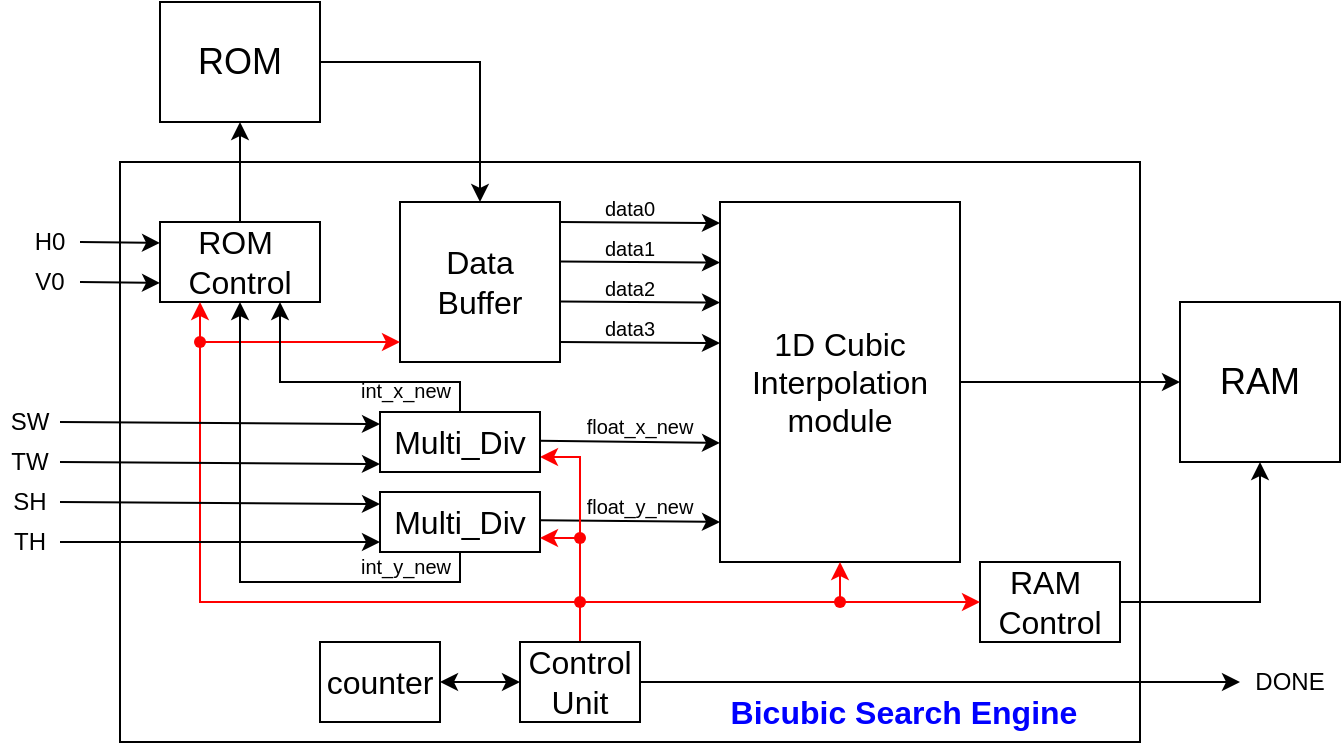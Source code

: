 <mxfile version="24.7.10">
  <diagram name="Page-1" id="dCeT_T4BUNJsela_dvC5">
    <mxGraphModel dx="330" dy="171" grid="1" gridSize="10" guides="1" tooltips="1" connect="1" arrows="1" fold="1" page="1" pageScale="1" pageWidth="850" pageHeight="1100" math="0" shadow="0">
      <root>
        <mxCell id="0" />
        <mxCell id="1" parent="0" />
        <mxCell id="sR-qSyOgznakilGUWpc5-3" value="" style="rounded=0;whiteSpace=wrap;html=1;" parent="1" vertex="1">
          <mxGeometry x="140" y="260" width="510" height="290" as="geometry" />
        </mxCell>
        <mxCell id="fdA77Q7U3nJS3zrDmhjw-5" value="" style="edgeStyle=orthogonalEdgeStyle;rounded=0;orthogonalLoop=1;jettySize=auto;html=1;entryX=0.5;entryY=0;entryDx=0;entryDy=0;" parent="1" source="fdA77Q7U3nJS3zrDmhjw-1" target="fdA77Q7U3nJS3zrDmhjw-6" edge="1">
          <mxGeometry relative="1" as="geometry" />
        </mxCell>
        <mxCell id="fdA77Q7U3nJS3zrDmhjw-1" value="&lt;font style=&quot;font-size: 18px;&quot;&gt;ROM&lt;/font&gt;" style="rounded=0;whiteSpace=wrap;html=1;" parent="1" vertex="1">
          <mxGeometry x="160" y="180" width="80" height="60" as="geometry" />
        </mxCell>
        <mxCell id="fdA77Q7U3nJS3zrDmhjw-2" value="&lt;font style=&quot;font-size: 18px;&quot;&gt;RAM&lt;/font&gt;" style="rounded=0;whiteSpace=wrap;html=1;" parent="1" vertex="1">
          <mxGeometry x="670" y="330" width="80" height="80" as="geometry" />
        </mxCell>
        <mxCell id="fdA77Q7U3nJS3zrDmhjw-7" value="" style="edgeStyle=orthogonalEdgeStyle;rounded=0;orthogonalLoop=1;jettySize=auto;html=1;entryX=0.5;entryY=1;entryDx=0;entryDy=0;" parent="1" source="fdA77Q7U3nJS3zrDmhjw-3" target="fdA77Q7U3nJS3zrDmhjw-1" edge="1">
          <mxGeometry relative="1" as="geometry" />
        </mxCell>
        <mxCell id="fdA77Q7U3nJS3zrDmhjw-3" value="&lt;font style=&quot;font-size: 16px;&quot;&gt;ROM&amp;nbsp;&lt;/font&gt;&lt;div style=&quot;font-size: 16px;&quot;&gt;&lt;font style=&quot;font-size: 16px;&quot;&gt;Control&lt;/font&gt;&lt;/div&gt;" style="rounded=0;whiteSpace=wrap;html=1;align=center;" parent="1" vertex="1">
          <mxGeometry x="160" y="290" width="80" height="40" as="geometry" />
        </mxCell>
        <mxCell id="fdA77Q7U3nJS3zrDmhjw-6" value="&lt;font style=&quot;font-size: 16px;&quot;&gt;Data Buffer&lt;/font&gt;" style="rounded=0;whiteSpace=wrap;html=1;align=center;" parent="1" vertex="1">
          <mxGeometry x="280" y="280" width="80" height="80" as="geometry" />
        </mxCell>
        <mxCell id="fdA77Q7U3nJS3zrDmhjw-53" style="edgeStyle=orthogonalEdgeStyle;rounded=0;orthogonalLoop=1;jettySize=auto;html=1;entryX=0.25;entryY=1;entryDx=0;entryDy=0;exitX=0.5;exitY=0;exitDx=0;exitDy=0;strokeColor=#ff0000;" parent="1" source="fdA77Q7U3nJS3zrDmhjw-8" target="fdA77Q7U3nJS3zrDmhjw-3" edge="1">
          <mxGeometry relative="1" as="geometry">
            <Array as="points">
              <mxPoint x="370" y="480" />
              <mxPoint x="180" y="480" />
            </Array>
          </mxGeometry>
        </mxCell>
        <mxCell id="fdA77Q7U3nJS3zrDmhjw-64" style="edgeStyle=orthogonalEdgeStyle;rounded=0;orthogonalLoop=1;jettySize=auto;html=1;entryX=0;entryY=0.5;entryDx=0;entryDy=0;" parent="1" source="fdA77Q7U3nJS3zrDmhjw-8" target="sR-qSyOgznakilGUWpc5-1" edge="1">
          <mxGeometry relative="1" as="geometry">
            <mxPoint x="720" y="520" as="targetPoint" />
          </mxGeometry>
        </mxCell>
        <mxCell id="fdA77Q7U3nJS3zrDmhjw-8" value="&lt;span style=&quot;font-size: 16px;&quot;&gt;Control&lt;br&gt;Unit&lt;/span&gt;" style="rounded=0;whiteSpace=wrap;html=1;align=center;" parent="1" vertex="1">
          <mxGeometry x="340" y="500" width="60" height="40" as="geometry" />
        </mxCell>
        <mxCell id="fdA77Q7U3nJS3zrDmhjw-14" value="&lt;font style=&quot;font-size: 16px;&quot;&gt;1D Cubic Interpolation&lt;br&gt;module&lt;/font&gt;" style="rounded=0;whiteSpace=wrap;html=1;align=center;" parent="1" vertex="1">
          <mxGeometry x="440" y="280" width="120" height="180" as="geometry" />
        </mxCell>
        <mxCell id="fdA77Q7U3nJS3zrDmhjw-18" value="" style="endArrow=classic;html=1;rounded=0;exitX=1;exitY=0.5;exitDx=0;exitDy=0;entryX=0;entryY=0.5;entryDx=0;entryDy=0;" parent="1" source="fdA77Q7U3nJS3zrDmhjw-26" edge="1">
          <mxGeometry width="50" height="50" relative="1" as="geometry">
            <mxPoint x="190" y="449" as="sourcePoint" />
            <mxPoint x="270" y="450" as="targetPoint" />
          </mxGeometry>
        </mxCell>
        <mxCell id="fdA77Q7U3nJS3zrDmhjw-19" value="" style="endArrow=classic;html=1;rounded=0;exitX=1;exitY=0.5;exitDx=0;exitDy=0;entryX=0;entryY=0.5;entryDx=0;entryDy=0;" parent="1" source="fdA77Q7U3nJS3zrDmhjw-25" edge="1">
          <mxGeometry width="50" height="50" relative="1" as="geometry">
            <mxPoint x="190" y="430" as="sourcePoint" />
            <mxPoint x="270" y="431" as="targetPoint" />
          </mxGeometry>
        </mxCell>
        <mxCell id="fdA77Q7U3nJS3zrDmhjw-20" value="" style="endArrow=classic;html=1;rounded=0;exitX=1;exitY=0.5;exitDx=0;exitDy=0;entryX=0;entryY=0.5;entryDx=0;entryDy=0;" parent="1" source="fdA77Q7U3nJS3zrDmhjw-24" edge="1">
          <mxGeometry width="50" height="50" relative="1" as="geometry">
            <mxPoint x="190" y="410" as="sourcePoint" />
            <mxPoint x="270" y="411" as="targetPoint" />
          </mxGeometry>
        </mxCell>
        <mxCell id="fdA77Q7U3nJS3zrDmhjw-21" value="" style="endArrow=classic;html=1;rounded=0;exitX=1;exitY=0.5;exitDx=0;exitDy=0;entryX=0;entryY=0.5;entryDx=0;entryDy=0;" parent="1" source="fdA77Q7U3nJS3zrDmhjw-22" edge="1">
          <mxGeometry width="50" height="50" relative="1" as="geometry">
            <mxPoint x="190" y="390" as="sourcePoint" />
            <mxPoint x="270" y="391" as="targetPoint" />
          </mxGeometry>
        </mxCell>
        <mxCell id="fdA77Q7U3nJS3zrDmhjw-22" value="SW" style="text;html=1;align=center;verticalAlign=middle;whiteSpace=wrap;rounded=0;" parent="1" vertex="1">
          <mxGeometry x="80" y="380" width="30" height="20" as="geometry" />
        </mxCell>
        <mxCell id="fdA77Q7U3nJS3zrDmhjw-24" value="TW" style="text;html=1;align=center;verticalAlign=middle;whiteSpace=wrap;rounded=0;" parent="1" vertex="1">
          <mxGeometry x="80" y="400" width="30" height="20" as="geometry" />
        </mxCell>
        <mxCell id="fdA77Q7U3nJS3zrDmhjw-25" value="SH" style="text;html=1;align=center;verticalAlign=middle;whiteSpace=wrap;rounded=0;" parent="1" vertex="1">
          <mxGeometry x="80" y="420" width="30" height="20" as="geometry" />
        </mxCell>
        <mxCell id="fdA77Q7U3nJS3zrDmhjw-26" value="TH" style="text;html=1;align=center;verticalAlign=middle;whiteSpace=wrap;rounded=0;" parent="1" vertex="1">
          <mxGeometry x="80" y="440" width="30" height="20" as="geometry" />
        </mxCell>
        <mxCell id="fdA77Q7U3nJS3zrDmhjw-27" value="" style="endArrow=classic;html=1;rounded=0;exitX=1;exitY=0.5;exitDx=0;exitDy=0;entryX=0;entryY=0.5;entryDx=0;entryDy=0;" parent="1" source="fdA77Q7U3nJS3zrDmhjw-33" edge="1">
          <mxGeometry width="50" height="50" relative="1" as="geometry">
            <mxPoint x="120.0" y="320" as="sourcePoint" />
            <mxPoint x="160" y="320.5" as="targetPoint" />
          </mxGeometry>
        </mxCell>
        <mxCell id="fdA77Q7U3nJS3zrDmhjw-28" value="" style="endArrow=classic;html=1;rounded=0;exitX=1;exitY=0.5;exitDx=0;exitDy=0;entryX=0;entryY=0.5;entryDx=0;entryDy=0;" parent="1" source="fdA77Q7U3nJS3zrDmhjw-32" edge="1">
          <mxGeometry width="50" height="50" relative="1" as="geometry">
            <mxPoint x="120.0" y="300" as="sourcePoint" />
            <mxPoint x="160" y="300.5" as="targetPoint" />
          </mxGeometry>
        </mxCell>
        <mxCell id="fdA77Q7U3nJS3zrDmhjw-32" value="H0" style="text;html=1;align=center;verticalAlign=middle;whiteSpace=wrap;rounded=0;" parent="1" vertex="1">
          <mxGeometry x="90" y="290" width="30" height="20" as="geometry" />
        </mxCell>
        <mxCell id="fdA77Q7U3nJS3zrDmhjw-33" value="V0" style="text;html=1;align=center;verticalAlign=middle;whiteSpace=wrap;rounded=0;" parent="1" vertex="1">
          <mxGeometry x="90" y="310" width="30" height="20" as="geometry" />
        </mxCell>
        <mxCell id="fdA77Q7U3nJS3zrDmhjw-35" value="" style="endArrow=classic;html=1;rounded=0;entryX=0;entryY=0.5;entryDx=0;entryDy=0;" parent="1" edge="1">
          <mxGeometry width="50" height="50" relative="1" as="geometry">
            <mxPoint x="360" y="350" as="sourcePoint" />
            <mxPoint x="440" y="350.5" as="targetPoint" />
          </mxGeometry>
        </mxCell>
        <mxCell id="fdA77Q7U3nJS3zrDmhjw-36" value="" style="endArrow=classic;html=1;rounded=0;entryX=0;entryY=0.5;entryDx=0;entryDy=0;" parent="1" edge="1">
          <mxGeometry width="50" height="50" relative="1" as="geometry">
            <mxPoint x="360" y="329.75" as="sourcePoint" />
            <mxPoint x="440" y="330.25" as="targetPoint" />
          </mxGeometry>
        </mxCell>
        <mxCell id="fdA77Q7U3nJS3zrDmhjw-37" value="" style="endArrow=classic;html=1;rounded=0;entryX=0;entryY=0.5;entryDx=0;entryDy=0;" parent="1" edge="1">
          <mxGeometry width="50" height="50" relative="1" as="geometry">
            <mxPoint x="360" y="309.75" as="sourcePoint" />
            <mxPoint x="440" y="310.25" as="targetPoint" />
          </mxGeometry>
        </mxCell>
        <mxCell id="fdA77Q7U3nJS3zrDmhjw-38" value="" style="endArrow=classic;html=1;rounded=0;entryX=0;entryY=0.5;entryDx=0;entryDy=0;" parent="1" edge="1">
          <mxGeometry width="50" height="50" relative="1" as="geometry">
            <mxPoint x="360" y="290" as="sourcePoint" />
            <mxPoint x="440" y="290.5" as="targetPoint" />
          </mxGeometry>
        </mxCell>
        <mxCell id="fdA77Q7U3nJS3zrDmhjw-51" value="" style="edgeStyle=orthogonalEdgeStyle;rounded=0;orthogonalLoop=1;jettySize=auto;html=1;" parent="1" source="fdA77Q7U3nJS3zrDmhjw-40" target="fdA77Q7U3nJS3zrDmhjw-2" edge="1">
          <mxGeometry relative="1" as="geometry" />
        </mxCell>
        <mxCell id="fdA77Q7U3nJS3zrDmhjw-40" value="&lt;font style=&quot;font-size: 16px;&quot;&gt;RAM&amp;nbsp;&lt;/font&gt;&lt;div style=&quot;font-size: 16px;&quot;&gt;&lt;font style=&quot;font-size: 16px;&quot;&gt;Control&lt;/font&gt;&lt;/div&gt;" style="rounded=0;whiteSpace=wrap;html=1;align=center;" parent="1" vertex="1">
          <mxGeometry x="570" y="460" width="70" height="40" as="geometry" />
        </mxCell>
        <mxCell id="fdA77Q7U3nJS3zrDmhjw-41" value="" style="endArrow=classic;html=1;rounded=0;entryX=0;entryY=0.5;entryDx=0;entryDy=0;exitX=1;exitY=0.5;exitDx=0;exitDy=0;" parent="1" source="fdA77Q7U3nJS3zrDmhjw-14" target="fdA77Q7U3nJS3zrDmhjw-2" edge="1">
          <mxGeometry width="50" height="50" relative="1" as="geometry">
            <mxPoint x="530" y="369.72" as="sourcePoint" />
            <mxPoint x="610" y="370.22" as="targetPoint" />
          </mxGeometry>
        </mxCell>
        <mxCell id="fdA77Q7U3nJS3zrDmhjw-42" value="" style="endArrow=classic;html=1;rounded=0;entryX=0;entryY=0.5;entryDx=0;entryDy=0;exitX=1;exitY=0.469;exitDx=0;exitDy=0;exitPerimeter=0;" parent="1" edge="1" source="Ad5kLFiIb3YXx4Re1d58-3">
          <mxGeometry width="50" height="50" relative="1" as="geometry">
            <mxPoint x="360" y="439.5" as="sourcePoint" />
            <mxPoint x="440" y="440" as="targetPoint" />
          </mxGeometry>
        </mxCell>
        <mxCell id="fdA77Q7U3nJS3zrDmhjw-43" value="" style="endArrow=classic;html=1;rounded=0;entryX=0;entryY=0.5;entryDx=0;entryDy=0;exitX=0.997;exitY=0.48;exitDx=0;exitDy=0;exitPerimeter=0;" parent="1" edge="1" source="Ad5kLFiIb3YXx4Re1d58-1">
          <mxGeometry width="50" height="50" relative="1" as="geometry">
            <mxPoint x="360" y="400" as="sourcePoint" />
            <mxPoint x="440" y="400.5" as="targetPoint" />
          </mxGeometry>
        </mxCell>
        <mxCell id="fdA77Q7U3nJS3zrDmhjw-44" value="data0" style="text;html=1;align=center;verticalAlign=middle;whiteSpace=wrap;rounded=0;fontSize=10;" parent="1" vertex="1">
          <mxGeometry x="370" y="273" width="50" height="20" as="geometry" />
        </mxCell>
        <mxCell id="fdA77Q7U3nJS3zrDmhjw-45" value="data1" style="text;html=1;align=center;verticalAlign=middle;whiteSpace=wrap;rounded=0;fontSize=10;" parent="1" vertex="1">
          <mxGeometry x="370" y="293" width="50" height="20" as="geometry" />
        </mxCell>
        <mxCell id="fdA77Q7U3nJS3zrDmhjw-46" value="data2" style="text;html=1;align=center;verticalAlign=middle;whiteSpace=wrap;rounded=0;fontSize=10;" parent="1" vertex="1">
          <mxGeometry x="370" y="313" width="50" height="20" as="geometry" />
        </mxCell>
        <mxCell id="fdA77Q7U3nJS3zrDmhjw-47" value="data3" style="text;html=1;align=center;verticalAlign=middle;whiteSpace=wrap;rounded=0;fontSize=10;" parent="1" vertex="1">
          <mxGeometry x="370" y="333" width="50" height="20" as="geometry" />
        </mxCell>
        <mxCell id="fdA77Q7U3nJS3zrDmhjw-48" value="float_x_new" style="text;html=1;align=center;verticalAlign=middle;whiteSpace=wrap;rounded=0;fontSize=10;" parent="1" vertex="1">
          <mxGeometry x="365" y="382" width="70" height="20" as="geometry" />
        </mxCell>
        <mxCell id="fdA77Q7U3nJS3zrDmhjw-49" value="float_y_new" style="text;html=1;align=center;verticalAlign=middle;whiteSpace=wrap;rounded=0;fontSize=10;" parent="1" vertex="1">
          <mxGeometry x="365" y="422" width="70" height="20" as="geometry" />
        </mxCell>
        <mxCell id="fdA77Q7U3nJS3zrDmhjw-54" style="edgeStyle=orthogonalEdgeStyle;rounded=0;orthogonalLoop=1;jettySize=auto;html=1;entryX=0;entryY=0.5;entryDx=0;entryDy=0;startArrow=classic;startFill=1;" parent="1" source="fdA77Q7U3nJS3zrDmhjw-50" target="fdA77Q7U3nJS3zrDmhjw-8" edge="1">
          <mxGeometry relative="1" as="geometry" />
        </mxCell>
        <mxCell id="fdA77Q7U3nJS3zrDmhjw-50" value="&lt;span style=&quot;font-size: 16px;&quot;&gt;counter&lt;/span&gt;" style="rounded=0;whiteSpace=wrap;html=1;align=center;" parent="1" vertex="1">
          <mxGeometry x="240" y="500" width="60" height="40" as="geometry" />
        </mxCell>
        <mxCell id="fdA77Q7U3nJS3zrDmhjw-57" style="edgeStyle=orthogonalEdgeStyle;rounded=0;orthogonalLoop=1;jettySize=auto;html=1;strokeColor=#ff0000;entryX=1;entryY=0.75;entryDx=0;entryDy=0;" parent="1" source="fdA77Q7U3nJS3zrDmhjw-55" target="Ad5kLFiIb3YXx4Re1d58-1" edge="1">
          <mxGeometry relative="1" as="geometry">
            <mxPoint x="320" y="450" as="targetPoint" />
            <Array as="points">
              <mxPoint x="370" y="480" />
              <mxPoint x="370" y="408" />
            </Array>
          </mxGeometry>
        </mxCell>
        <mxCell id="fdA77Q7U3nJS3zrDmhjw-58" style="edgeStyle=orthogonalEdgeStyle;rounded=0;orthogonalLoop=1;jettySize=auto;html=1;strokeColor=#ff0000;" parent="1" source="fdA77Q7U3nJS3zrDmhjw-55" target="fdA77Q7U3nJS3zrDmhjw-40" edge="1">
          <mxGeometry relative="1" as="geometry" />
        </mxCell>
        <mxCell id="fdA77Q7U3nJS3zrDmhjw-55" value="" style="shape=waypoint;sketch=0;fillStyle=solid;size=6;pointerEvents=1;points=[];fillColor=none;resizable=0;rotatable=0;perimeter=centerPerimeter;snapToPoint=1;strokeColor=#ff0000;" parent="1" vertex="1">
          <mxGeometry x="360" y="470" width="20" height="20" as="geometry" />
        </mxCell>
        <mxCell id="fdA77Q7U3nJS3zrDmhjw-59" value="" style="shape=waypoint;sketch=0;fillStyle=solid;size=6;pointerEvents=1;points=[];fillColor=none;resizable=0;rotatable=0;perimeter=centerPerimeter;snapToPoint=1;strokeColor=#ff0000;" parent="1" vertex="1">
          <mxGeometry x="170" y="340" width="20" height="20" as="geometry" />
        </mxCell>
        <mxCell id="fdA77Q7U3nJS3zrDmhjw-61" style="edgeStyle=orthogonalEdgeStyle;rounded=0;orthogonalLoop=1;jettySize=auto;html=1;entryX=0;entryY=0.875;entryDx=0;entryDy=0;entryPerimeter=0;strokeColor=#ff0000;exitX=0.363;exitY=0.494;exitDx=0;exitDy=0;exitPerimeter=0;" parent="1" source="fdA77Q7U3nJS3zrDmhjw-59" target="fdA77Q7U3nJS3zrDmhjw-6" edge="1">
          <mxGeometry relative="1" as="geometry" />
        </mxCell>
        <mxCell id="fdA77Q7U3nJS3zrDmhjw-63" style="edgeStyle=orthogonalEdgeStyle;rounded=0;orthogonalLoop=1;jettySize=auto;html=1;entryX=0.5;entryY=1;entryDx=0;entryDy=0;strokeColor=#FF0000;" parent="1" source="fdA77Q7U3nJS3zrDmhjw-62" target="fdA77Q7U3nJS3zrDmhjw-14" edge="1">
          <mxGeometry relative="1" as="geometry" />
        </mxCell>
        <mxCell id="fdA77Q7U3nJS3zrDmhjw-62" value="" style="shape=waypoint;sketch=0;fillStyle=solid;size=6;pointerEvents=1;points=[];fillColor=none;resizable=0;rotatable=0;perimeter=centerPerimeter;snapToPoint=1;strokeColor=#ff0000;" parent="1" vertex="1">
          <mxGeometry x="490" y="470" width="20" height="20" as="geometry" />
        </mxCell>
        <mxCell id="sR-qSyOgznakilGUWpc5-1" value="DONE" style="text;html=1;align=center;verticalAlign=middle;whiteSpace=wrap;rounded=0;" parent="1" vertex="1">
          <mxGeometry x="700" y="510" width="50" height="20" as="geometry" />
        </mxCell>
        <mxCell id="sR-qSyOgznakilGUWpc5-4" value="&lt;b&gt;&lt;font style=&quot;font-size: 16px;&quot;&gt;Bicubic Search Engine&lt;/font&gt;&lt;/b&gt;" style="text;html=1;align=center;verticalAlign=middle;whiteSpace=wrap;rounded=0;fontColor=#0000FF;" parent="1" vertex="1">
          <mxGeometry x="437" y="525" width="190" height="20" as="geometry" />
        </mxCell>
        <mxCell id="Ad5kLFiIb3YXx4Re1d58-1" value="&lt;font style=&quot;font-size: 16px;&quot;&gt;Multi_Div&lt;/font&gt;" style="rounded=0;whiteSpace=wrap;html=1;align=center;" vertex="1" parent="1">
          <mxGeometry x="270" y="385" width="80" height="30" as="geometry" />
        </mxCell>
        <mxCell id="Ad5kLFiIb3YXx4Re1d58-3" value="&lt;font style=&quot;font-size: 16px;&quot;&gt;Multi_Div&lt;/font&gt;" style="rounded=0;whiteSpace=wrap;html=1;align=center;" vertex="1" parent="1">
          <mxGeometry x="270" y="425" width="80" height="30" as="geometry" />
        </mxCell>
        <mxCell id="Ad5kLFiIb3YXx4Re1d58-4" value="" style="endArrow=classic;html=1;rounded=0;entryX=0.5;entryY=1;entryDx=0;entryDy=0;exitX=0.5;exitY=1;exitDx=0;exitDy=0;edgeStyle=orthogonalEdgeStyle;" edge="1" parent="1" source="Ad5kLFiIb3YXx4Re1d58-3" target="fdA77Q7U3nJS3zrDmhjw-3">
          <mxGeometry width="50" height="50" relative="1" as="geometry">
            <mxPoint x="370" y="449.5" as="sourcePoint" />
            <mxPoint x="450" y="450" as="targetPoint" />
            <Array as="points">
              <mxPoint x="310" y="470" />
              <mxPoint x="200" y="470" />
            </Array>
          </mxGeometry>
        </mxCell>
        <mxCell id="Ad5kLFiIb3YXx4Re1d58-6" value="" style="endArrow=classic;html=1;rounded=0;entryX=0.75;entryY=1;entryDx=0;entryDy=0;exitX=0.5;exitY=0;exitDx=0;exitDy=0;edgeStyle=orthogonalEdgeStyle;" edge="1" parent="1" source="Ad5kLFiIb3YXx4Re1d58-1" target="fdA77Q7U3nJS3zrDmhjw-3">
          <mxGeometry width="50" height="50" relative="1" as="geometry">
            <mxPoint x="310" y="465" as="sourcePoint" />
            <mxPoint x="230" y="340" as="targetPoint" />
            <Array as="points">
              <mxPoint x="310" y="370" />
              <mxPoint x="220" y="370" />
            </Array>
          </mxGeometry>
        </mxCell>
        <mxCell id="Ad5kLFiIb3YXx4Re1d58-10" style="edgeStyle=orthogonalEdgeStyle;rounded=0;orthogonalLoop=1;jettySize=auto;html=1;entryX=1;entryY=0.75;entryDx=0;entryDy=0;strokeColor=#FF0000;" edge="1" parent="1" source="Ad5kLFiIb3YXx4Re1d58-9" target="Ad5kLFiIb3YXx4Re1d58-3">
          <mxGeometry relative="1" as="geometry" />
        </mxCell>
        <mxCell id="Ad5kLFiIb3YXx4Re1d58-9" value="" style="shape=waypoint;sketch=0;fillStyle=solid;size=6;pointerEvents=1;points=[];fillColor=none;resizable=0;rotatable=0;perimeter=centerPerimeter;snapToPoint=1;strokeColor=#ff0000;" vertex="1" parent="1">
          <mxGeometry x="360" y="438" width="20" height="20" as="geometry" />
        </mxCell>
        <mxCell id="Ad5kLFiIb3YXx4Re1d58-11" value="int_y_new" style="text;html=1;align=center;verticalAlign=middle;whiteSpace=wrap;rounded=0;fontSize=10;" vertex="1" parent="1">
          <mxGeometry x="248" y="452" width="70" height="20" as="geometry" />
        </mxCell>
        <mxCell id="Ad5kLFiIb3YXx4Re1d58-12" value="int_x_new" style="text;html=1;align=center;verticalAlign=middle;whiteSpace=wrap;rounded=0;fontSize=10;" vertex="1" parent="1">
          <mxGeometry x="254" y="364" width="58" height="20" as="geometry" />
        </mxCell>
      </root>
    </mxGraphModel>
  </diagram>
</mxfile>
